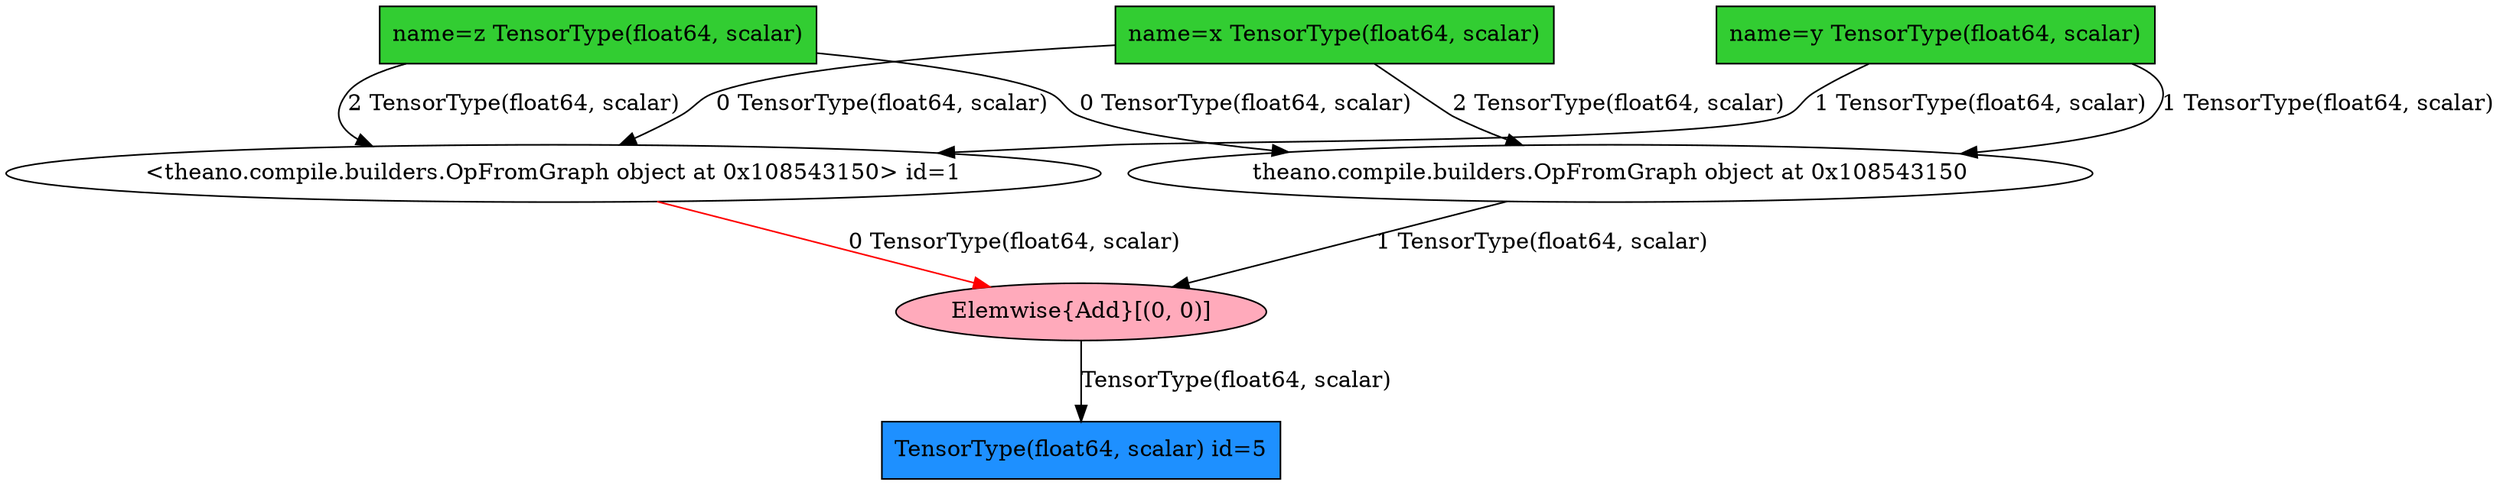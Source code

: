 digraph G { 	graph [bb="0,0,1253,300"]; 	 	<theano.compile.builders.OpFromGraph object at 0x108543150>	 [height=0.5, 		pos="796,194", 		shape=ellipse, 		width=6.6504]; 	"Elemwise{Add}[(0, 0)]"	 [fillcolor="#FFAABB", 		height=0.5, 		pos="574,106", 		shape=ellipse, 		style=filled, 		width=2.6784]; 	<theano.compile.builders.OpFromGraph object at 0x108543150> -> "Elemwise{Add}[(0, 0)]"	 [label="1 TensorType(float64, scalar)", 		lp="788.5,150", 		pos="e,613.86,122.44 752.67,176.21 715.56,161.84 662.14,141.14 623.38,126.13"]; 	"name=z TensorType(float64, scalar)"	 [fillcolor=limegreen, 		height=0.5, 		pos="283,282", 		shape=box, 		style=filled, 		width=3.0556]; 	"name=z TensorType(float64, scalar)" -> <theano.compile.builders.OpFromGraph object at 0x108543150>	 [label="0 TensorType(float64, scalar)", 		lp="615.5,238", 		pos="e,616.6,205.99 393.04,275.26 431.5,270.38 474.23,261.62 511,246 521.8,241.41 521.15,234.48 532,230 555.5,220.3 581.07,213.16 606.76,\ 207.91"]; 	"<theano.compile.builders.OpFromGraph object at 0x108543150> id=1"	 [height=0.5, 		pos="269,194", 		shape=ellipse, 		width=7.4733]; 	"name=z TensorType(float64, scalar)" -> "<theano.compile.builders.OpFromGraph object at 0x108543150> id=1"	 [label="2 TensorType(float64, scalar)", 		lp="237.5,238", 		pos="e,173.82,210.95 189.63,263.91 173.08,259.01 159.39,253.05 154,246 143.63,232.44 150.31,222.41 164.6,215.01"]; 	"name=y TensorType(float64, scalar)"	 [fillcolor=limegreen, 		height=0.5, 		pos="972,282", 		shape=box, 		style=filled, 		width=3.0625]; 	"name=y TensorType(float64, scalar)" -> <theano.compile.builders.OpFromGraph object at 0x108543150>	 [label="1 TensorType(float64, scalar)", 		lp="1169.5,238", 		pos="e,965.46,206.74 1061.5,263.98 1082,256.18 1094.4,245.18 1081,230 1072.8,220.68 1027.6,213.31 975.6,207.78"]; 	"name=y TensorType(float64, scalar)" -> "<theano.compile.builders.OpFromGraph object at 0x108543150> id=1"	 [label="1 TensorType(float64, scalar)", 		lp="993.5,238", 		pos="e,458.53,206.81 939.13,263.94 929.51,258.55 919.14,252.34 910,246 900.93,239.7 901.27,234.05 891,230 819.8,201.88 623.43,216.34 \ 547,212 521.64,210.56 494.97,209 468.62,207.42"]; 	"name=x TensorType(float64, scalar)"	 [fillcolor=limegreen, 		height=0.5, 		pos="663,282", 		shape=box, 		style=filled, 		width=3.0625]; 	"name=x TensorType(float64, scalar)" -> <theano.compile.builders.OpFromGraph object at 0x108543150>	 [label="2 TensorType(float64, scalar)", 		lp="807.5,238", 		pos="e,756.94,211.85 681.04,263.9 692.72,253.35 708.59,239.98 724,230 731.46,225.17 739.69,220.57 747.83,216.39"]; 	"name=x TensorType(float64, scalar)" -> "<theano.compile.builders.OpFromGraph object at 0x108543150> id=1"	 [label="0 TensorType(float64, scalar)", 		lp="427.5,238", 		pos="e,294.44,212.01 552.41,274.68 475.8,269.2 381.17,259.93 344,246 332.34,241.63 331.28,237.03 321,230 315.21,226.04 309.03,221.85 \ 303.04,217.8"]; 	"<theano.compile.builders.OpFromGraph object at 0x108543150> id=1" -> "Elemwise{Add}[(0, 0)]"	 [color=red, 		label="0 TensorType(float64, scalar)", 		lp="532.5,150", 		pos="e,522.97,121.39 327.81,176.42 381.1,161.39 459.3,139.34 513.2,124.14"]; 	"TensorType(float64, scalar) id=5"	 [fillcolor=dodgerblue, 		height=0.5, 		pos="574,18", 		shape=box, 		style=filled, 		width=2.7847]; 	"Elemwise{Add}[(0, 0)]" -> "TensorType(float64, scalar) id=5"	 [label="TensorType(float64, scalar)", 		lp="652,62", 		pos="e,574,36.084 574,87.597 574,75.746 574,59.817 574,46.292"]; } 